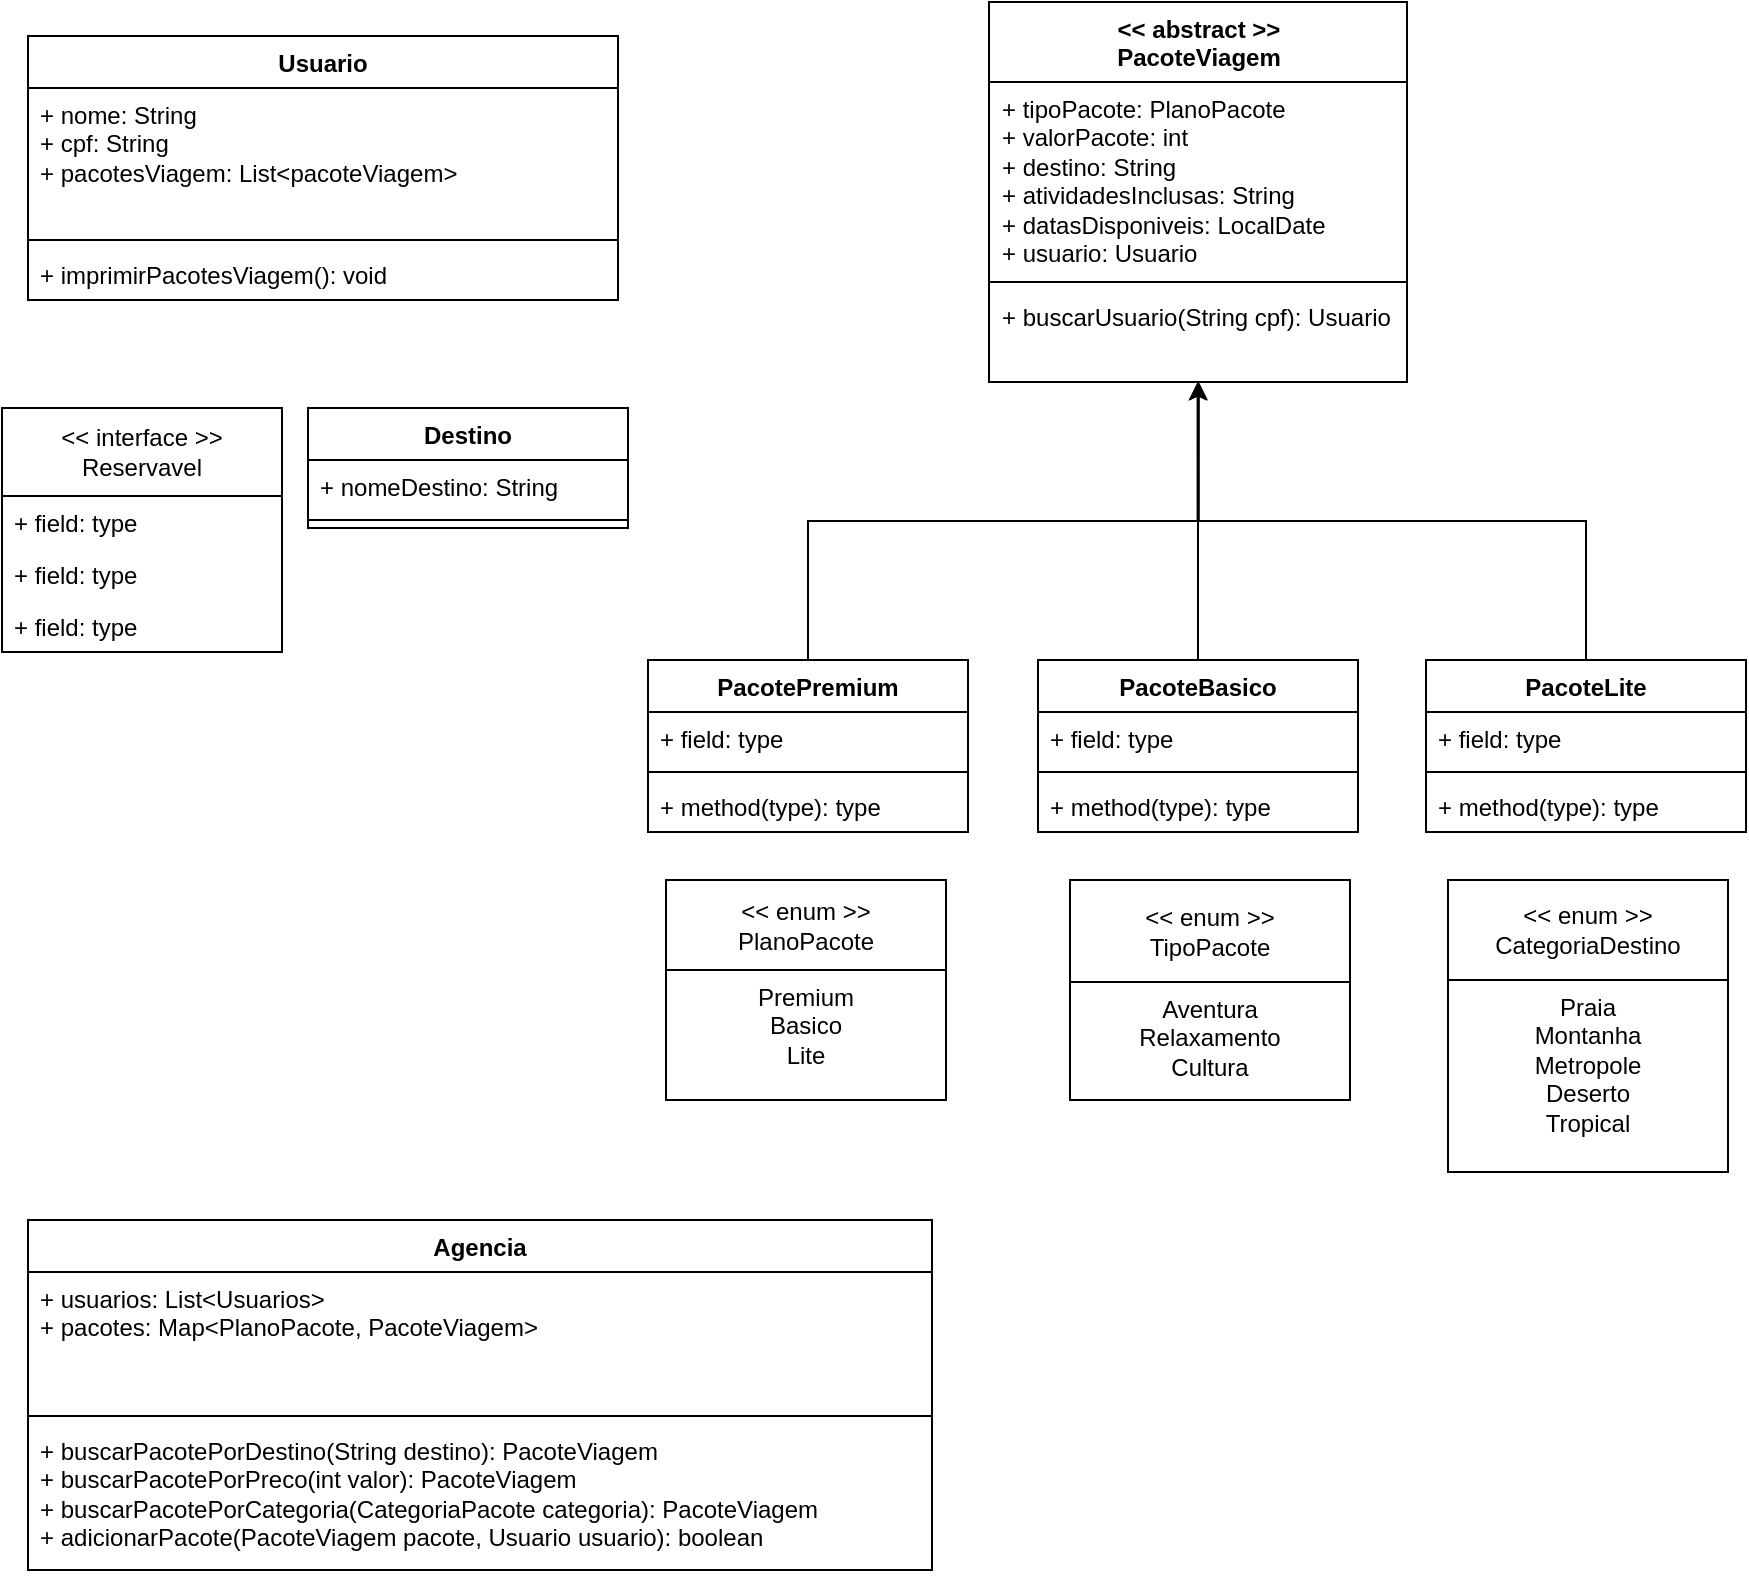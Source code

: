 <mxfile version="21.7.5" type="device">
  <diagram name="Page-1" id="CL5JDApW0YQvWiSPC0La">
    <mxGraphModel dx="1020" dy="1084" grid="0" gridSize="10" guides="1" tooltips="1" connect="1" arrows="1" fold="1" page="1" pageScale="1" pageWidth="900" pageHeight="1600" math="0" shadow="0">
      <root>
        <mxCell id="0" />
        <mxCell id="1" parent="0" />
        <mxCell id="uXKpA5WeMLEmbCpdPesY-9" value="Destino" style="swimlane;fontStyle=1;align=center;verticalAlign=top;childLayout=stackLayout;horizontal=1;startSize=26;horizontalStack=0;resizeParent=1;resizeParentMax=0;resizeLast=0;collapsible=1;marginBottom=0;whiteSpace=wrap;html=1;" vertex="1" parent="1">
          <mxGeometry x="174" y="218" width="160" height="60" as="geometry" />
        </mxCell>
        <mxCell id="uXKpA5WeMLEmbCpdPesY-10" value="&lt;div&gt;+ nomeDestino: String&lt;/div&gt;" style="text;strokeColor=none;fillColor=none;align=left;verticalAlign=top;spacingLeft=4;spacingRight=4;overflow=hidden;rotatable=0;points=[[0,0.5],[1,0.5]];portConstraint=eastwest;whiteSpace=wrap;html=1;" vertex="1" parent="uXKpA5WeMLEmbCpdPesY-9">
          <mxGeometry y="26" width="160" height="26" as="geometry" />
        </mxCell>
        <mxCell id="uXKpA5WeMLEmbCpdPesY-11" value="" style="line;strokeWidth=1;fillColor=none;align=left;verticalAlign=middle;spacingTop=-1;spacingLeft=3;spacingRight=3;rotatable=0;labelPosition=right;points=[];portConstraint=eastwest;strokeColor=inherit;" vertex="1" parent="uXKpA5WeMLEmbCpdPesY-9">
          <mxGeometry y="52" width="160" height="8" as="geometry" />
        </mxCell>
        <mxCell id="uXKpA5WeMLEmbCpdPesY-14" value="Usuario" style="swimlane;fontStyle=1;align=center;verticalAlign=top;childLayout=stackLayout;horizontal=1;startSize=26;horizontalStack=0;resizeParent=1;resizeParentMax=0;resizeLast=0;collapsible=1;marginBottom=0;whiteSpace=wrap;html=1;" vertex="1" parent="1">
          <mxGeometry x="34" y="32" width="295" height="132" as="geometry" />
        </mxCell>
        <mxCell id="uXKpA5WeMLEmbCpdPesY-15" value="&lt;div&gt;+ nome: String&lt;/div&gt;&lt;div&gt;+ cpf: String&lt;/div&gt;&lt;div&gt;+ pacotesViagem: List&amp;lt;pacoteViagem&amp;gt;&lt;br&gt;&lt;/div&gt;" style="text;strokeColor=none;fillColor=none;align=left;verticalAlign=top;spacingLeft=4;spacingRight=4;overflow=hidden;rotatable=0;points=[[0,0.5],[1,0.5]];portConstraint=eastwest;whiteSpace=wrap;html=1;" vertex="1" parent="uXKpA5WeMLEmbCpdPesY-14">
          <mxGeometry y="26" width="295" height="72" as="geometry" />
        </mxCell>
        <mxCell id="uXKpA5WeMLEmbCpdPesY-16" value="" style="line;strokeWidth=1;fillColor=none;align=left;verticalAlign=middle;spacingTop=-1;spacingLeft=3;spacingRight=3;rotatable=0;labelPosition=right;points=[];portConstraint=eastwest;strokeColor=inherit;" vertex="1" parent="uXKpA5WeMLEmbCpdPesY-14">
          <mxGeometry y="98" width="295" height="8" as="geometry" />
        </mxCell>
        <mxCell id="uXKpA5WeMLEmbCpdPesY-17" value="+ imprimirPacotesViagem(): void" style="text;strokeColor=none;fillColor=none;align=left;verticalAlign=top;spacingLeft=4;spacingRight=4;overflow=hidden;rotatable=0;points=[[0,0.5],[1,0.5]];portConstraint=eastwest;whiteSpace=wrap;html=1;" vertex="1" parent="uXKpA5WeMLEmbCpdPesY-14">
          <mxGeometry y="106" width="295" height="26" as="geometry" />
        </mxCell>
        <mxCell id="uXKpA5WeMLEmbCpdPesY-46" value="" style="group" vertex="1" connectable="0" parent="1">
          <mxGeometry x="344" y="15" width="549" height="281" as="geometry" />
        </mxCell>
        <mxCell id="uXKpA5WeMLEmbCpdPesY-18" value="&lt;div&gt;&amp;lt;&amp;lt; abstract &amp;gt;&amp;gt;&lt;br&gt;&lt;/div&gt;&lt;div&gt;PacoteViagem&lt;/div&gt;" style="swimlane;fontStyle=1;align=center;verticalAlign=top;childLayout=stackLayout;horizontal=1;startSize=40;horizontalStack=0;resizeParent=1;resizeParentMax=0;resizeLast=0;collapsible=1;marginBottom=0;whiteSpace=wrap;html=1;" vertex="1" parent="uXKpA5WeMLEmbCpdPesY-46">
          <mxGeometry x="170.5" width="209" height="190" as="geometry" />
        </mxCell>
        <mxCell id="uXKpA5WeMLEmbCpdPesY-19" value="&lt;div&gt;+ tipoPacote: PlanoPacote&lt;br&gt;&lt;/div&gt;&lt;div&gt;+ valorPacote: int&lt;/div&gt;&lt;div&gt;+ destino: String&lt;/div&gt;&lt;div&gt;+ atividadesInclusas: String&lt;/div&gt;&lt;div&gt;+ datasDisponiveis: LocalDate&lt;br&gt;&lt;/div&gt;&lt;div&gt;+ usuario: Usuario&lt;/div&gt;" style="text;strokeColor=none;fillColor=none;align=left;verticalAlign=top;spacingLeft=4;spacingRight=4;overflow=hidden;rotatable=0;points=[[0,0.5],[1,0.5]];portConstraint=eastwest;whiteSpace=wrap;html=1;" vertex="1" parent="uXKpA5WeMLEmbCpdPesY-18">
          <mxGeometry y="40" width="209" height="96" as="geometry" />
        </mxCell>
        <mxCell id="uXKpA5WeMLEmbCpdPesY-20" value="" style="line;strokeWidth=1;fillColor=none;align=left;verticalAlign=middle;spacingTop=-1;spacingLeft=3;spacingRight=3;rotatable=0;labelPosition=right;points=[];portConstraint=eastwest;strokeColor=inherit;" vertex="1" parent="uXKpA5WeMLEmbCpdPesY-18">
          <mxGeometry y="136" width="209" height="8" as="geometry" />
        </mxCell>
        <mxCell id="uXKpA5WeMLEmbCpdPesY-21" value="&lt;div&gt;+ buscarUsuario(String cpf): Usuario&lt;/div&gt;" style="text;strokeColor=none;fillColor=none;align=left;verticalAlign=top;spacingLeft=4;spacingRight=4;overflow=hidden;rotatable=0;points=[[0,0.5],[1,0.5]];portConstraint=eastwest;whiteSpace=wrap;html=1;" vertex="1" parent="uXKpA5WeMLEmbCpdPesY-18">
          <mxGeometry y="144" width="209" height="46" as="geometry" />
        </mxCell>
        <mxCell id="uXKpA5WeMLEmbCpdPesY-26" value="PacotePremium" style="swimlane;fontStyle=1;align=center;verticalAlign=top;childLayout=stackLayout;horizontal=1;startSize=26;horizontalStack=0;resizeParent=1;resizeParentMax=0;resizeLast=0;collapsible=1;marginBottom=0;whiteSpace=wrap;html=1;" vertex="1" parent="uXKpA5WeMLEmbCpdPesY-46">
          <mxGeometry y="329" width="160" height="86" as="geometry" />
        </mxCell>
        <mxCell id="uXKpA5WeMLEmbCpdPesY-27" value="+ field: type" style="text;strokeColor=none;fillColor=none;align=left;verticalAlign=top;spacingLeft=4;spacingRight=4;overflow=hidden;rotatable=0;points=[[0,0.5],[1,0.5]];portConstraint=eastwest;whiteSpace=wrap;html=1;" vertex="1" parent="uXKpA5WeMLEmbCpdPesY-26">
          <mxGeometry y="26" width="160" height="26" as="geometry" />
        </mxCell>
        <mxCell id="uXKpA5WeMLEmbCpdPesY-28" value="" style="line;strokeWidth=1;fillColor=none;align=left;verticalAlign=middle;spacingTop=-1;spacingLeft=3;spacingRight=3;rotatable=0;labelPosition=right;points=[];portConstraint=eastwest;strokeColor=inherit;" vertex="1" parent="uXKpA5WeMLEmbCpdPesY-26">
          <mxGeometry y="52" width="160" height="8" as="geometry" />
        </mxCell>
        <mxCell id="uXKpA5WeMLEmbCpdPesY-29" value="+ method(type): type" style="text;strokeColor=none;fillColor=none;align=left;verticalAlign=top;spacingLeft=4;spacingRight=4;overflow=hidden;rotatable=0;points=[[0,0.5],[1,0.5]];portConstraint=eastwest;whiteSpace=wrap;html=1;" vertex="1" parent="uXKpA5WeMLEmbCpdPesY-26">
          <mxGeometry y="60" width="160" height="26" as="geometry" />
        </mxCell>
        <mxCell id="uXKpA5WeMLEmbCpdPesY-30" value="PacoteBasico" style="swimlane;fontStyle=1;align=center;verticalAlign=top;childLayout=stackLayout;horizontal=1;startSize=26;horizontalStack=0;resizeParent=1;resizeParentMax=0;resizeLast=0;collapsible=1;marginBottom=0;whiteSpace=wrap;html=1;" vertex="1" parent="uXKpA5WeMLEmbCpdPesY-46">
          <mxGeometry x="195" y="329" width="160" height="86" as="geometry" />
        </mxCell>
        <mxCell id="uXKpA5WeMLEmbCpdPesY-31" value="+ field: type" style="text;strokeColor=none;fillColor=none;align=left;verticalAlign=top;spacingLeft=4;spacingRight=4;overflow=hidden;rotatable=0;points=[[0,0.5],[1,0.5]];portConstraint=eastwest;whiteSpace=wrap;html=1;" vertex="1" parent="uXKpA5WeMLEmbCpdPesY-30">
          <mxGeometry y="26" width="160" height="26" as="geometry" />
        </mxCell>
        <mxCell id="uXKpA5WeMLEmbCpdPesY-32" value="" style="line;strokeWidth=1;fillColor=none;align=left;verticalAlign=middle;spacingTop=-1;spacingLeft=3;spacingRight=3;rotatable=0;labelPosition=right;points=[];portConstraint=eastwest;strokeColor=inherit;" vertex="1" parent="uXKpA5WeMLEmbCpdPesY-30">
          <mxGeometry y="52" width="160" height="8" as="geometry" />
        </mxCell>
        <mxCell id="uXKpA5WeMLEmbCpdPesY-33" value="+ method(type): type" style="text;strokeColor=none;fillColor=none;align=left;verticalAlign=top;spacingLeft=4;spacingRight=4;overflow=hidden;rotatable=0;points=[[0,0.5],[1,0.5]];portConstraint=eastwest;whiteSpace=wrap;html=1;" vertex="1" parent="uXKpA5WeMLEmbCpdPesY-30">
          <mxGeometry y="60" width="160" height="26" as="geometry" />
        </mxCell>
        <mxCell id="uXKpA5WeMLEmbCpdPesY-34" value="PacoteLite" style="swimlane;fontStyle=1;align=center;verticalAlign=top;childLayout=stackLayout;horizontal=1;startSize=26;horizontalStack=0;resizeParent=1;resizeParentMax=0;resizeLast=0;collapsible=1;marginBottom=0;whiteSpace=wrap;html=1;" vertex="1" parent="uXKpA5WeMLEmbCpdPesY-46">
          <mxGeometry x="389" y="329" width="160" height="86" as="geometry" />
        </mxCell>
        <mxCell id="uXKpA5WeMLEmbCpdPesY-35" value="+ field: type" style="text;strokeColor=none;fillColor=none;align=left;verticalAlign=top;spacingLeft=4;spacingRight=4;overflow=hidden;rotatable=0;points=[[0,0.5],[1,0.5]];portConstraint=eastwest;whiteSpace=wrap;html=1;" vertex="1" parent="uXKpA5WeMLEmbCpdPesY-34">
          <mxGeometry y="26" width="160" height="26" as="geometry" />
        </mxCell>
        <mxCell id="uXKpA5WeMLEmbCpdPesY-36" value="" style="line;strokeWidth=1;fillColor=none;align=left;verticalAlign=middle;spacingTop=-1;spacingLeft=3;spacingRight=3;rotatable=0;labelPosition=right;points=[];portConstraint=eastwest;strokeColor=inherit;" vertex="1" parent="uXKpA5WeMLEmbCpdPesY-34">
          <mxGeometry y="52" width="160" height="8" as="geometry" />
        </mxCell>
        <mxCell id="uXKpA5WeMLEmbCpdPesY-37" value="+ method(type): type" style="text;strokeColor=none;fillColor=none;align=left;verticalAlign=top;spacingLeft=4;spacingRight=4;overflow=hidden;rotatable=0;points=[[0,0.5],[1,0.5]];portConstraint=eastwest;whiteSpace=wrap;html=1;" vertex="1" parent="uXKpA5WeMLEmbCpdPesY-34">
          <mxGeometry y="60" width="160" height="26" as="geometry" />
        </mxCell>
        <mxCell id="uXKpA5WeMLEmbCpdPesY-45" style="edgeStyle=orthogonalEdgeStyle;rounded=0;orthogonalLoop=1;jettySize=auto;html=1;exitX=0.5;exitY=0;exitDx=0;exitDy=0;entryX=0.502;entryY=1;entryDx=0;entryDy=0;entryPerimeter=0;" edge="1" parent="uXKpA5WeMLEmbCpdPesY-46" source="uXKpA5WeMLEmbCpdPesY-26" target="uXKpA5WeMLEmbCpdPesY-21">
          <mxGeometry relative="1" as="geometry">
            <mxPoint x="563" y="213" as="targetPoint" />
          </mxGeometry>
        </mxCell>
        <mxCell id="uXKpA5WeMLEmbCpdPesY-43" style="edgeStyle=orthogonalEdgeStyle;rounded=0;orthogonalLoop=1;jettySize=auto;html=1;exitX=0.5;exitY=0;exitDx=0;exitDy=0;entryX=0.5;entryY=1;entryDx=0;entryDy=0;" edge="1" parent="uXKpA5WeMLEmbCpdPesY-46" source="uXKpA5WeMLEmbCpdPesY-30" target="uXKpA5WeMLEmbCpdPesY-18">
          <mxGeometry relative="1" as="geometry" />
        </mxCell>
        <mxCell id="uXKpA5WeMLEmbCpdPesY-44" style="edgeStyle=orthogonalEdgeStyle;rounded=0;orthogonalLoop=1;jettySize=auto;html=1;exitX=0.5;exitY=0;exitDx=0;exitDy=0;entryX=0.499;entryY=1.003;entryDx=0;entryDy=0;entryPerimeter=0;" edge="1" parent="uXKpA5WeMLEmbCpdPesY-46" source="uXKpA5WeMLEmbCpdPesY-34" target="uXKpA5WeMLEmbCpdPesY-21">
          <mxGeometry relative="1" as="geometry" />
        </mxCell>
        <mxCell id="uXKpA5WeMLEmbCpdPesY-55" value="&lt;div&gt;&amp;lt;&amp;lt; interface &amp;gt;&amp;gt;&lt;/div&gt;&lt;div&gt;Reservavel&lt;br&gt;&lt;/div&gt;" style="swimlane;fontStyle=0;childLayout=stackLayout;horizontal=1;startSize=44;fillColor=none;horizontalStack=0;resizeParent=1;resizeParentMax=0;resizeLast=0;collapsible=1;marginBottom=0;whiteSpace=wrap;html=1;" vertex="1" parent="1">
          <mxGeometry x="21" y="218" width="140" height="122" as="geometry" />
        </mxCell>
        <mxCell id="uXKpA5WeMLEmbCpdPesY-56" value="+ field: type" style="text;strokeColor=none;fillColor=none;align=left;verticalAlign=top;spacingLeft=4;spacingRight=4;overflow=hidden;rotatable=0;points=[[0,0.5],[1,0.5]];portConstraint=eastwest;whiteSpace=wrap;html=1;" vertex="1" parent="uXKpA5WeMLEmbCpdPesY-55">
          <mxGeometry y="44" width="140" height="26" as="geometry" />
        </mxCell>
        <mxCell id="uXKpA5WeMLEmbCpdPesY-57" value="+ field: type" style="text;strokeColor=none;fillColor=none;align=left;verticalAlign=top;spacingLeft=4;spacingRight=4;overflow=hidden;rotatable=0;points=[[0,0.5],[1,0.5]];portConstraint=eastwest;whiteSpace=wrap;html=1;" vertex="1" parent="uXKpA5WeMLEmbCpdPesY-55">
          <mxGeometry y="70" width="140" height="26" as="geometry" />
        </mxCell>
        <mxCell id="uXKpA5WeMLEmbCpdPesY-58" value="+ field: type" style="text;strokeColor=none;fillColor=none;align=left;verticalAlign=top;spacingLeft=4;spacingRight=4;overflow=hidden;rotatable=0;points=[[0,0.5],[1,0.5]];portConstraint=eastwest;whiteSpace=wrap;html=1;" vertex="1" parent="uXKpA5WeMLEmbCpdPesY-55">
          <mxGeometry y="96" width="140" height="26" as="geometry" />
        </mxCell>
        <mxCell id="uXKpA5WeMLEmbCpdPesY-59" value="&lt;div&gt;&amp;lt;&amp;lt; enum &amp;gt;&amp;gt;&lt;/div&gt;CategoriaDestino" style="swimlane;fontStyle=0;childLayout=stackLayout;horizontal=1;startSize=50;fillColor=none;horizontalStack=0;resizeParent=1;resizeParentMax=0;resizeLast=0;collapsible=1;marginBottom=0;whiteSpace=wrap;html=1;" vertex="1" parent="1">
          <mxGeometry x="744" y="454" width="140" height="146" as="geometry" />
        </mxCell>
        <mxCell id="uXKpA5WeMLEmbCpdPesY-60" value="&lt;div align=&quot;center&quot;&gt;Praia&lt;/div&gt;&lt;div align=&quot;center&quot;&gt;Montanha&lt;/div&gt;&lt;div align=&quot;center&quot;&gt;Metropole&lt;/div&gt;&lt;div align=&quot;center&quot;&gt;Deserto&lt;/div&gt;Tropical" style="text;strokeColor=none;fillColor=none;align=center;verticalAlign=top;spacingLeft=4;spacingRight=4;overflow=hidden;rotatable=0;points=[[0,0.5],[1,0.5]];portConstraint=eastwest;whiteSpace=wrap;html=1;" vertex="1" parent="uXKpA5WeMLEmbCpdPesY-59">
          <mxGeometry y="50" width="140" height="96" as="geometry" />
        </mxCell>
        <mxCell id="uXKpA5WeMLEmbCpdPesY-22" value="&lt;div&gt;&amp;lt;&amp;lt; enum &amp;gt;&amp;gt;&lt;/div&gt;&lt;div&gt;PlanoPacote&lt;br&gt;&lt;/div&gt;" style="swimlane;fontStyle=0;childLayout=stackLayout;horizontal=1;startSize=45;fillColor=none;horizontalStack=0;resizeParent=1;resizeParentMax=0;resizeLast=0;collapsible=1;marginBottom=0;whiteSpace=wrap;html=1;" vertex="1" parent="1">
          <mxGeometry x="353" y="454" width="140" height="110" as="geometry" />
        </mxCell>
        <mxCell id="uXKpA5WeMLEmbCpdPesY-24" value="&lt;div align=&quot;center&quot;&gt;Premium&lt;/div&gt;&lt;div align=&quot;center&quot;&gt;Basico&lt;/div&gt;&lt;div align=&quot;center&quot;&gt;Lite&lt;br&gt;&lt;/div&gt;" style="text;strokeColor=none;fillColor=none;align=center;verticalAlign=top;spacingLeft=4;spacingRight=4;overflow=hidden;rotatable=0;points=[[0,0.5],[1,0.5]];portConstraint=eastwest;whiteSpace=wrap;html=1;" vertex="1" parent="uXKpA5WeMLEmbCpdPesY-22">
          <mxGeometry y="45" width="140" height="65" as="geometry" />
        </mxCell>
        <mxCell id="uXKpA5WeMLEmbCpdPesY-64" value="Agencia" style="swimlane;fontStyle=1;align=center;verticalAlign=top;childLayout=stackLayout;horizontal=1;startSize=26;horizontalStack=0;resizeParent=1;resizeParentMax=0;resizeLast=0;collapsible=1;marginBottom=0;whiteSpace=wrap;html=1;" vertex="1" parent="1">
          <mxGeometry x="34" y="624" width="452" height="175" as="geometry" />
        </mxCell>
        <mxCell id="uXKpA5WeMLEmbCpdPesY-65" value="&lt;div&gt;+ usuarios: List&amp;lt;Usuarios&amp;gt;&lt;/div&gt;&lt;div&gt;+ pacotes: Map&amp;lt;PlanoPacote, PacoteViagem&amp;gt;&lt;br&gt;&lt;/div&gt;&lt;div&gt;&lt;br&gt;&lt;/div&gt;" style="text;strokeColor=none;fillColor=none;align=left;verticalAlign=top;spacingLeft=4;spacingRight=4;overflow=hidden;rotatable=0;points=[[0,0.5],[1,0.5]];portConstraint=eastwest;whiteSpace=wrap;html=1;" vertex="1" parent="uXKpA5WeMLEmbCpdPesY-64">
          <mxGeometry y="26" width="452" height="68" as="geometry" />
        </mxCell>
        <mxCell id="uXKpA5WeMLEmbCpdPesY-66" value="" style="line;strokeWidth=1;fillColor=none;align=left;verticalAlign=middle;spacingTop=-1;spacingLeft=3;spacingRight=3;rotatable=0;labelPosition=right;points=[];portConstraint=eastwest;strokeColor=inherit;" vertex="1" parent="uXKpA5WeMLEmbCpdPesY-64">
          <mxGeometry y="94" width="452" height="8" as="geometry" />
        </mxCell>
        <mxCell id="uXKpA5WeMLEmbCpdPesY-67" value="&lt;div&gt;+ buscarPacotePorDestino(String destino): PacoteViagem&lt;/div&gt;&lt;div&gt;+ buscarPacotePorPreco(int valor): PacoteViagem&lt;/div&gt;&lt;div&gt;+ buscarPacotePorCategoria(CategoriaPacote categoria): PacoteViagem&lt;/div&gt;&lt;div&gt;+ adicionarPacote(PacoteViagem pacote, Usuario usuario): boolean&lt;br&gt;&lt;/div&gt;" style="text;strokeColor=none;fillColor=none;align=left;verticalAlign=top;spacingLeft=4;spacingRight=4;overflow=hidden;rotatable=0;points=[[0,0.5],[1,0.5]];portConstraint=eastwest;whiteSpace=wrap;html=1;" vertex="1" parent="uXKpA5WeMLEmbCpdPesY-64">
          <mxGeometry y="102" width="452" height="73" as="geometry" />
        </mxCell>
        <mxCell id="uXKpA5WeMLEmbCpdPesY-72" value="&lt;div&gt;&amp;lt;&amp;lt; enum &amp;gt;&amp;gt;&lt;/div&gt;&lt;div&gt;TipoPacote&lt;br&gt;&lt;/div&gt;" style="swimlane;fontStyle=0;childLayout=stackLayout;horizontal=1;startSize=51;fillColor=none;horizontalStack=0;resizeParent=1;resizeParentMax=0;resizeLast=0;collapsible=1;marginBottom=0;whiteSpace=wrap;html=1;" vertex="1" parent="1">
          <mxGeometry x="555" y="454" width="140" height="110" as="geometry" />
        </mxCell>
        <mxCell id="uXKpA5WeMLEmbCpdPesY-73" value="&lt;div align=&quot;center&quot;&gt;Aventura&lt;/div&gt;&lt;div align=&quot;center&quot;&gt;Relaxamento&lt;/div&gt;&lt;div align=&quot;center&quot;&gt;Cultura&lt;br&gt;&lt;/div&gt;" style="text;strokeColor=none;fillColor=none;align=center;verticalAlign=top;spacingLeft=4;spacingRight=4;overflow=hidden;rotatable=0;points=[[0,0.5],[1,0.5]];portConstraint=eastwest;whiteSpace=wrap;html=1;" vertex="1" parent="uXKpA5WeMLEmbCpdPesY-72">
          <mxGeometry y="51" width="140" height="59" as="geometry" />
        </mxCell>
      </root>
    </mxGraphModel>
  </diagram>
</mxfile>
